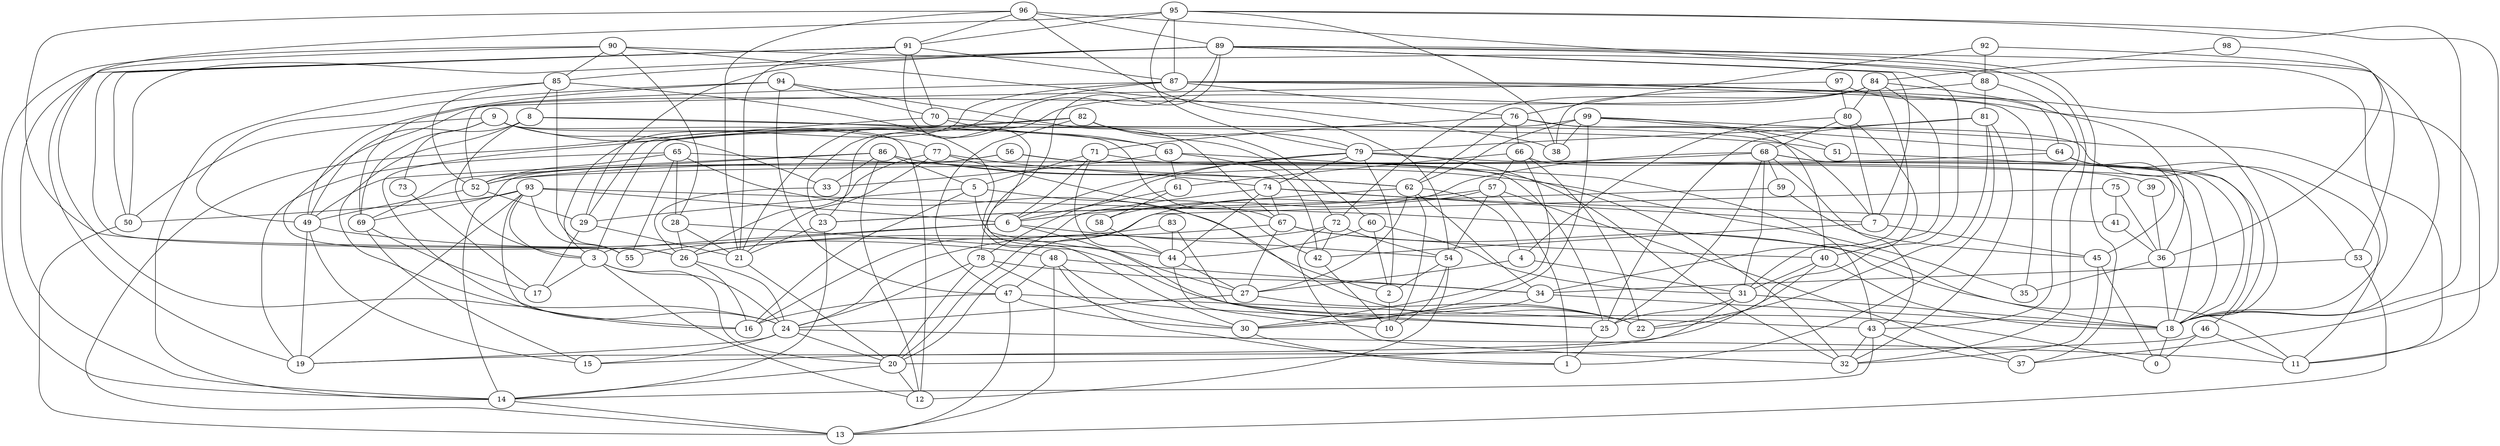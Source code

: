 digraph GG_graph {

subgraph G_graph {
edge [color = black]
"92" -> "76" [dir = none]
"48" -> "13" [dir = none]
"82" -> "47" [dir = none]
"88" -> "38" [dir = none]
"53" -> "13" [dir = none]
"78" -> "34" [dir = none]
"83" -> "44" [dir = none]
"76" -> "40" [dir = none]
"4" -> "31" [dir = none]
"39" -> "36" [dir = none]
"98" -> "36" [dir = none]
"71" -> "5" [dir = none]
"66" -> "57" [dir = none]
"66" -> "18" [dir = none]
"94" -> "70" [dir = none]
"94" -> "67" [dir = none]
"73" -> "17" [dir = none]
"65" -> "19" [dir = none]
"9" -> "67" [dir = none]
"93" -> "19" [dir = none]
"93" -> "69" [dir = none]
"93" -> "18" [dir = none]
"93" -> "3" [dir = none]
"24" -> "15" [dir = none]
"24" -> "20" [dir = none]
"64" -> "52" [dir = none]
"8" -> "49" [dir = none]
"8" -> "16" [dir = none]
"8" -> "3" [dir = none]
"52" -> "29" [dir = none]
"18" -> "0" [dir = none]
"85" -> "30" [dir = none]
"85" -> "52" [dir = none]
"85" -> "14" [dir = none]
"41" -> "36" [dir = none]
"44" -> "10" [dir = none]
"27" -> "24" [dir = none]
"67" -> "40" [dir = none]
"67" -> "26" [dir = none]
"59" -> "23" [dir = none]
"59" -> "45" [dir = none]
"57" -> "37" [dir = none]
"31" -> "20" [dir = none]
"97" -> "80" [dir = none]
"62" -> "6" [dir = none]
"3" -> "17" [dir = none]
"3" -> "20" [dir = none]
"86" -> "33" [dir = none]
"20" -> "12" [dir = none]
"20" -> "14" [dir = none]
"6" -> "55" [dir = none]
"6" -> "3" [dir = none]
"33" -> "26" [dir = none]
"68" -> "58" [dir = none]
"68" -> "46" [dir = none]
"68" -> "59" [dir = none]
"68" -> "31" [dir = none]
"56" -> "25" [dir = none]
"56" -> "14" [dir = none]
"99" -> "3" [dir = none]
"46" -> "11" [dir = none]
"34" -> "18" [dir = none]
"26" -> "24" [dir = none]
"89" -> "50" [dir = none]
"89" -> "18" [dir = none]
"74" -> "44" [dir = none]
"74" -> "41" [dir = none]
"77" -> "21" [dir = none]
"77" -> "74" [dir = none]
"77" -> "26" [dir = none]
"80" -> "7" [dir = none]
"80" -> "68" [dir = none]
"75" -> "41" [dir = none]
"87" -> "3" [dir = none]
"84" -> "80" [dir = none]
"95" -> "91" [dir = none]
"95" -> "79" [dir = none]
"95" -> "18" [dir = none]
"81" -> "1" [dir = none]
"81" -> "25" [dir = none]
"63" -> "61" [dir = none]
"63" -> "42" [dir = none]
"63" -> "33" [dir = none]
"36" -> "35" [dir = none]
"90" -> "28" [dir = none]
"90" -> "19" [dir = none]
"51" -> "18" [dir = none]
"72" -> "32" [dir = none]
"72" -> "24" [dir = none]
"5" -> "22" [dir = none]
"5" -> "29" [dir = none]
"47" -> "43" [dir = none]
"47" -> "13" [dir = none]
"47" -> "30" [dir = none]
"96" -> "88" [dir = none]
"96" -> "54" [dir = none]
"96" -> "89" [dir = none]
"60" -> "31" [dir = none]
"54" -> "2" [dir = none]
"8" -> "51" [dir = none]
"82" -> "79" [dir = none]
"21" -> "20" [dir = none]
"72" -> "54" [dir = none]
"60" -> "2" [dir = none]
"23" -> "21" [dir = none]
"84" -> "26" [dir = none]
"70" -> "13" [dir = none]
"92" -> "88" [dir = none]
"89" -> "37" [dir = none]
"54" -> "12" [dir = none]
"45" -> "0" [dir = none]
"56" -> "39" [dir = none]
"83" -> "26" [dir = none]
"93" -> "55" [dir = none]
"65" -> "52" [dir = none]
"6" -> "22" [dir = none]
"36" -> "18" [dir = none]
"84" -> "34" [dir = none]
"49" -> "19" [dir = none]
"26" -> "16" [dir = none]
"43" -> "14" [dir = none]
"79" -> "2" [dir = none]
"81" -> "22" [dir = none]
"50" -> "13" [dir = none]
"61" -> "58" [dir = none]
"5" -> "16" [dir = none]
"66" -> "30" [dir = none]
"29" -> "17" [dir = none]
"23" -> "14" [dir = none]
"87" -> "18" [dir = none]
"86" -> "12" [dir = none]
"71" -> "32" [dir = none]
"82" -> "24" [dir = none]
"70" -> "7" [dir = none]
"79" -> "74" [dir = none]
"65" -> "28" [dir = none]
"7" -> "45" [dir = none]
"65" -> "2" [dir = none]
"93" -> "50" [dir = none]
"85" -> "55" [dir = none]
"99" -> "38" [dir = none]
"89" -> "23" [dir = none]
"76" -> "11" [dir = none]
"46" -> "19" [dir = none]
"40" -> "31" [dir = none]
"91" -> "26" [dir = none]
"30" -> "1" [dir = none]
"6" -> "54" [dir = none]
"89" -> "32" [dir = none]
"91" -> "27" [dir = none]
"84" -> "72" [dir = none]
"68" -> "43" [dir = none]
"67" -> "27" [dir = none]
"75" -> "16" [dir = none]
"68" -> "25" [dir = none]
"80" -> "4" [dir = none]
"64" -> "53" [dir = none]
"74" -> "20" [dir = none]
"89" -> "7" [dir = none]
"74" -> "7" [dir = none]
"9" -> "12" [dir = none]
"79" -> "18" [dir = none]
"94" -> "69" [dir = none]
"3" -> "12" [dir = none]
"63" -> "43" [dir = none]
"29" -> "21" [dir = none]
"28" -> "0" [dir = none]
"7" -> "42" [dir = none]
"78" -> "24" [dir = none]
"43" -> "32" [dir = none]
"76" -> "66" [dir = none]
"90" -> "85" [dir = none]
"86" -> "35" [dir = none]
"40" -> "15" [dir = none]
"65" -> "62" [dir = none]
"27" -> "22" [dir = none]
"57" -> "20" [dir = none]
"91" -> "50" [dir = none]
"14" -> "13" [dir = none]
"42" -> "10" [dir = none]
"95" -> "37" [dir = none]
"78" -> "20" [dir = none]
"24" -> "19" [dir = none]
"99" -> "62" [dir = none]
"57" -> "1" [dir = none]
"85" -> "8" [dir = none]
"99" -> "30" [dir = none]
"89" -> "85" [dir = none]
"8" -> "63" [dir = none]
"28" -> "21" [dir = none]
"9" -> "73" [dir = none]
"99" -> "64" [dir = none]
"56" -> "52" [dir = none]
"62" -> "34" [dir = none]
"61" -> "6" [dir = none]
"44" -> "27" [dir = none]
"71" -> "44" [dir = none]
"84" -> "40" [dir = none]
"78" -> "30" [dir = none]
"87" -> "76" [dir = none]
"31" -> "25" [dir = none]
"47" -> "16" [dir = none]
"81" -> "32" [dir = none]
"97" -> "49" [dir = none]
"72" -> "42" [dir = none]
"46" -> "0" [dir = none]
"31" -> "18" [dir = none]
"65" -> "55" [dir = none]
"9" -> "33" [dir = none]
"87" -> "52" [dir = none]
"95" -> "87" [dir = none]
"82" -> "29" [dir = none]
"88" -> "81" [dir = none]
"69" -> "15" [dir = none]
"84" -> "23" [dir = none]
"83" -> "25" [dir = none]
"96" -> "21" [dir = none]
"45" -> "32" [dir = none]
"91" -> "14" [dir = none]
"86" -> "62" [dir = none]
"89" -> "22" [dir = none]
"94" -> "47" [dir = none]
"95" -> "24" [dir = none]
"43" -> "37" [dir = none]
"60" -> "44" [dir = none]
"28" -> "26" [dir = none]
"96" -> "91" [dir = none]
"76" -> "71" [dir = none]
"66" -> "61" [dir = none]
"66" -> "22" [dir = none]
"2" -> "10" [dir = none]
"48" -> "1" [dir = none]
"98" -> "84" [dir = none]
"87" -> "11" [dir = none]
"84" -> "64" [dir = none]
"91" -> "87" [dir = none]
"86" -> "69" [dir = none]
"52" -> "49" [dir = none]
"82" -> "60" [dir = none]
"89" -> "78" [dir = none]
"25" -> "1" [dir = none]
"49" -> "15" [dir = none]
"68" -> "52" [dir = none]
"54" -> "10" [dir = none]
"94" -> "49" [dir = none]
"9" -> "77" [dir = none]
"99" -> "11" [dir = none]
"62" -> "27" [dir = none]
"70" -> "63" [dir = none]
"90" -> "14" [dir = none]
"57" -> "54" [dir = none]
"91" -> "70" [dir = none]
"76" -> "62" [dir = none]
"79" -> "78" [dir = none]
"4" -> "27" [dir = none]
"93" -> "6" [dir = none]
"34" -> "30" [dir = none]
"81" -> "79" [dir = none]
"87" -> "21" [dir = none]
"53" -> "34" [dir = none]
"95" -> "38" [dir = none]
"75" -> "36" [dir = none]
"9" -> "50" [dir = none]
"3" -> "24" [dir = none]
"82" -> "72" [dir = none]
"24" -> "11" [dir = none]
"97" -> "36" [dir = none]
"92" -> "53" [dir = none]
"69" -> "17" [dir = none]
"99" -> "51" [dir = none]
"40" -> "18" [dir = none]
"88" -> "43" [dir = none]
"9" -> "69" [dir = none]
"79" -> "32" [dir = none]
"80" -> "31" [dir = none]
"48" -> "25" [dir = none]
"90" -> "38" [dir = none]
"58" -> "44" [dir = none]
"86" -> "49" [dir = none]
"57" -> "23" [dir = none]
"91" -> "21" [dir = none]
"77" -> "42" [dir = none]
"96" -> "26" [dir = none]
"90" -> "18" [dir = none]
"71" -> "6" [dir = none]
"5" -> "44" [dir = none]
"79" -> "6" [dir = none]
"68" -> "18" [dir = none]
"67" -> "11" [dir = none]
"87" -> "35" [dir = none]
"64" -> "45" [dir = none]
"49" -> "48" [dir = none]
"48" -> "47" [dir = none]
"74" -> "67" [dir = none]
"93" -> "16" [dir = none]
"86" -> "5" [dir = none]
"48" -> "34" [dir = none]
"89" -> "29" [dir = none]
"62" -> "4" [dir = none]
"62" -> "10" [dir = none]
}

}
